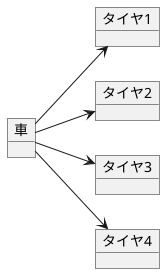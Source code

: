 @startuml
left to right direction
object 車
object タイヤ1
object タイヤ2
object タイヤ3
object タイヤ4

車 --> タイヤ1
車 --> タイヤ2
車 --> タイヤ3
車 --> タイヤ4
@enduml
